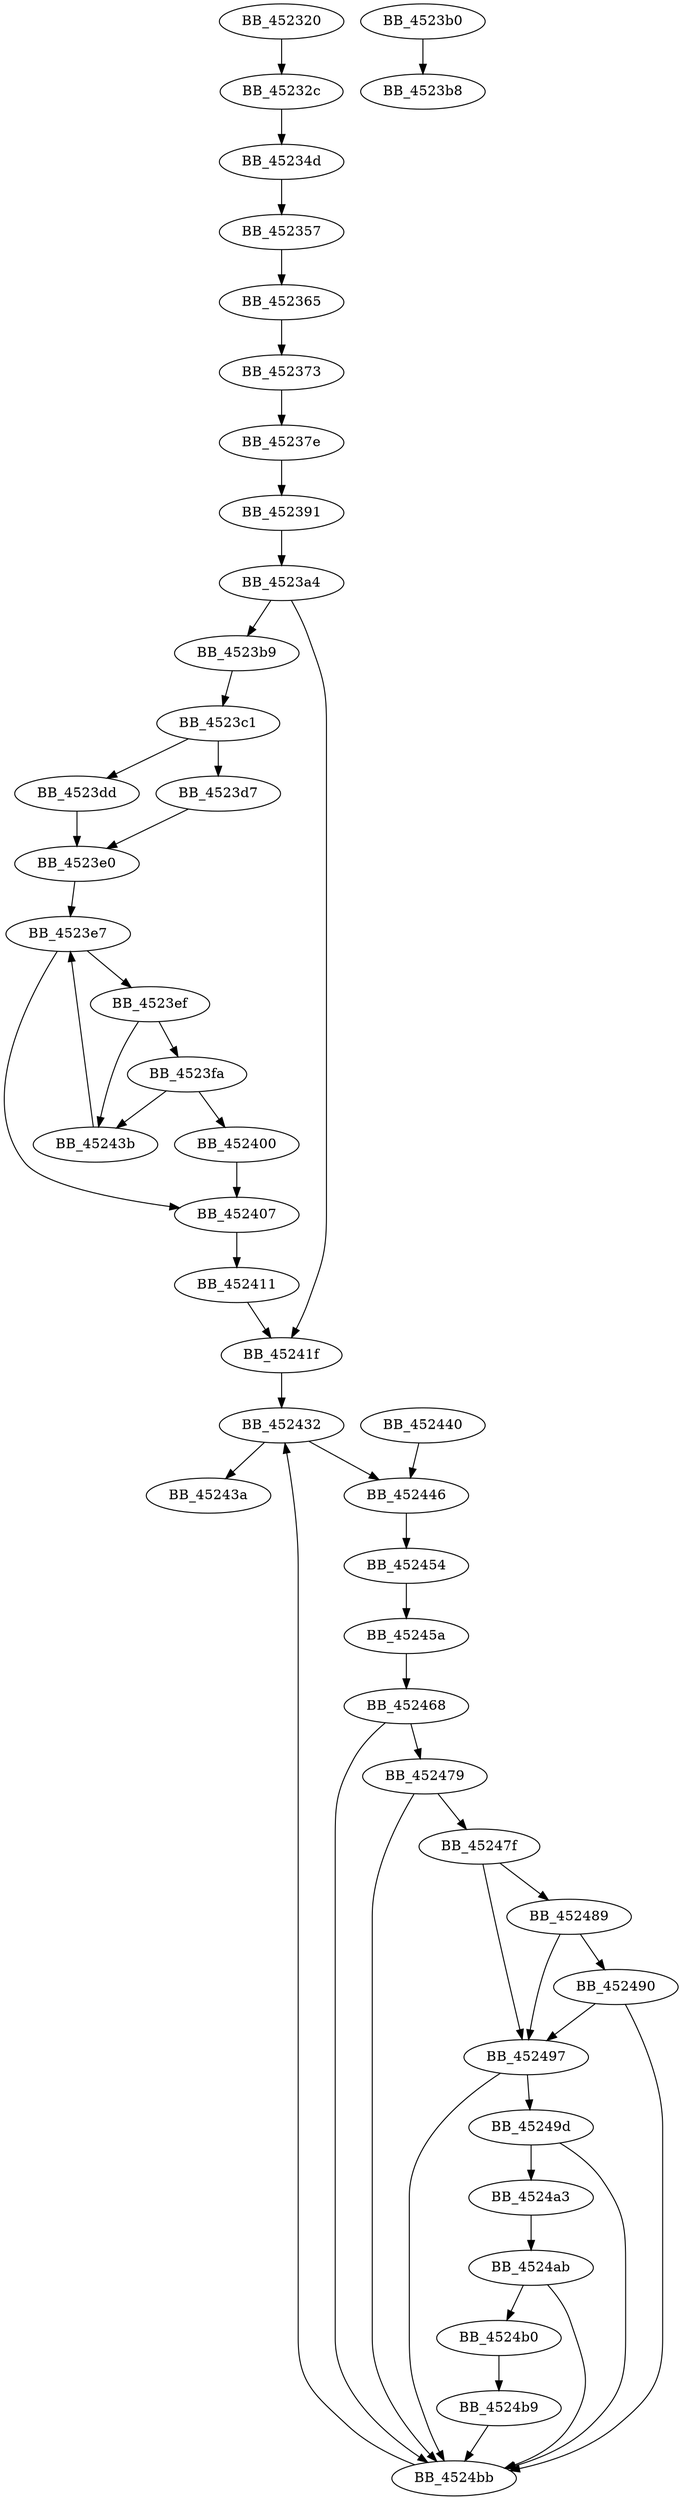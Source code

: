 DiGraph sub_452320{
BB_452320->BB_45232c
BB_45232c->BB_45234d
BB_45234d->BB_452357
BB_452357->BB_452365
BB_452365->BB_452373
BB_452373->BB_45237e
BB_45237e->BB_452391
BB_452391->BB_4523a4
BB_4523a4->BB_4523b9
BB_4523a4->BB_45241f
BB_4523b0->BB_4523b8
BB_4523b9->BB_4523c1
BB_4523c1->BB_4523d7
BB_4523c1->BB_4523dd
BB_4523d7->BB_4523e0
BB_4523dd->BB_4523e0
BB_4523e0->BB_4523e7
BB_4523e7->BB_4523ef
BB_4523e7->BB_452407
BB_4523ef->BB_4523fa
BB_4523ef->BB_45243b
BB_4523fa->BB_452400
BB_4523fa->BB_45243b
BB_452400->BB_452407
BB_452407->BB_452411
BB_452411->BB_45241f
BB_45241f->BB_452432
BB_452432->BB_45243a
BB_452432->BB_452446
BB_45243b->BB_4523e7
BB_452440->BB_452446
BB_452446->BB_452454
BB_452454->BB_45245a
BB_45245a->BB_452468
BB_452468->BB_452479
BB_452468->BB_4524bb
BB_452479->BB_45247f
BB_452479->BB_4524bb
BB_45247f->BB_452489
BB_45247f->BB_452497
BB_452489->BB_452490
BB_452489->BB_452497
BB_452490->BB_452497
BB_452490->BB_4524bb
BB_452497->BB_45249d
BB_452497->BB_4524bb
BB_45249d->BB_4524a3
BB_45249d->BB_4524bb
BB_4524a3->BB_4524ab
BB_4524ab->BB_4524b0
BB_4524ab->BB_4524bb
BB_4524b0->BB_4524b9
BB_4524b9->BB_4524bb
BB_4524bb->BB_452432
}

